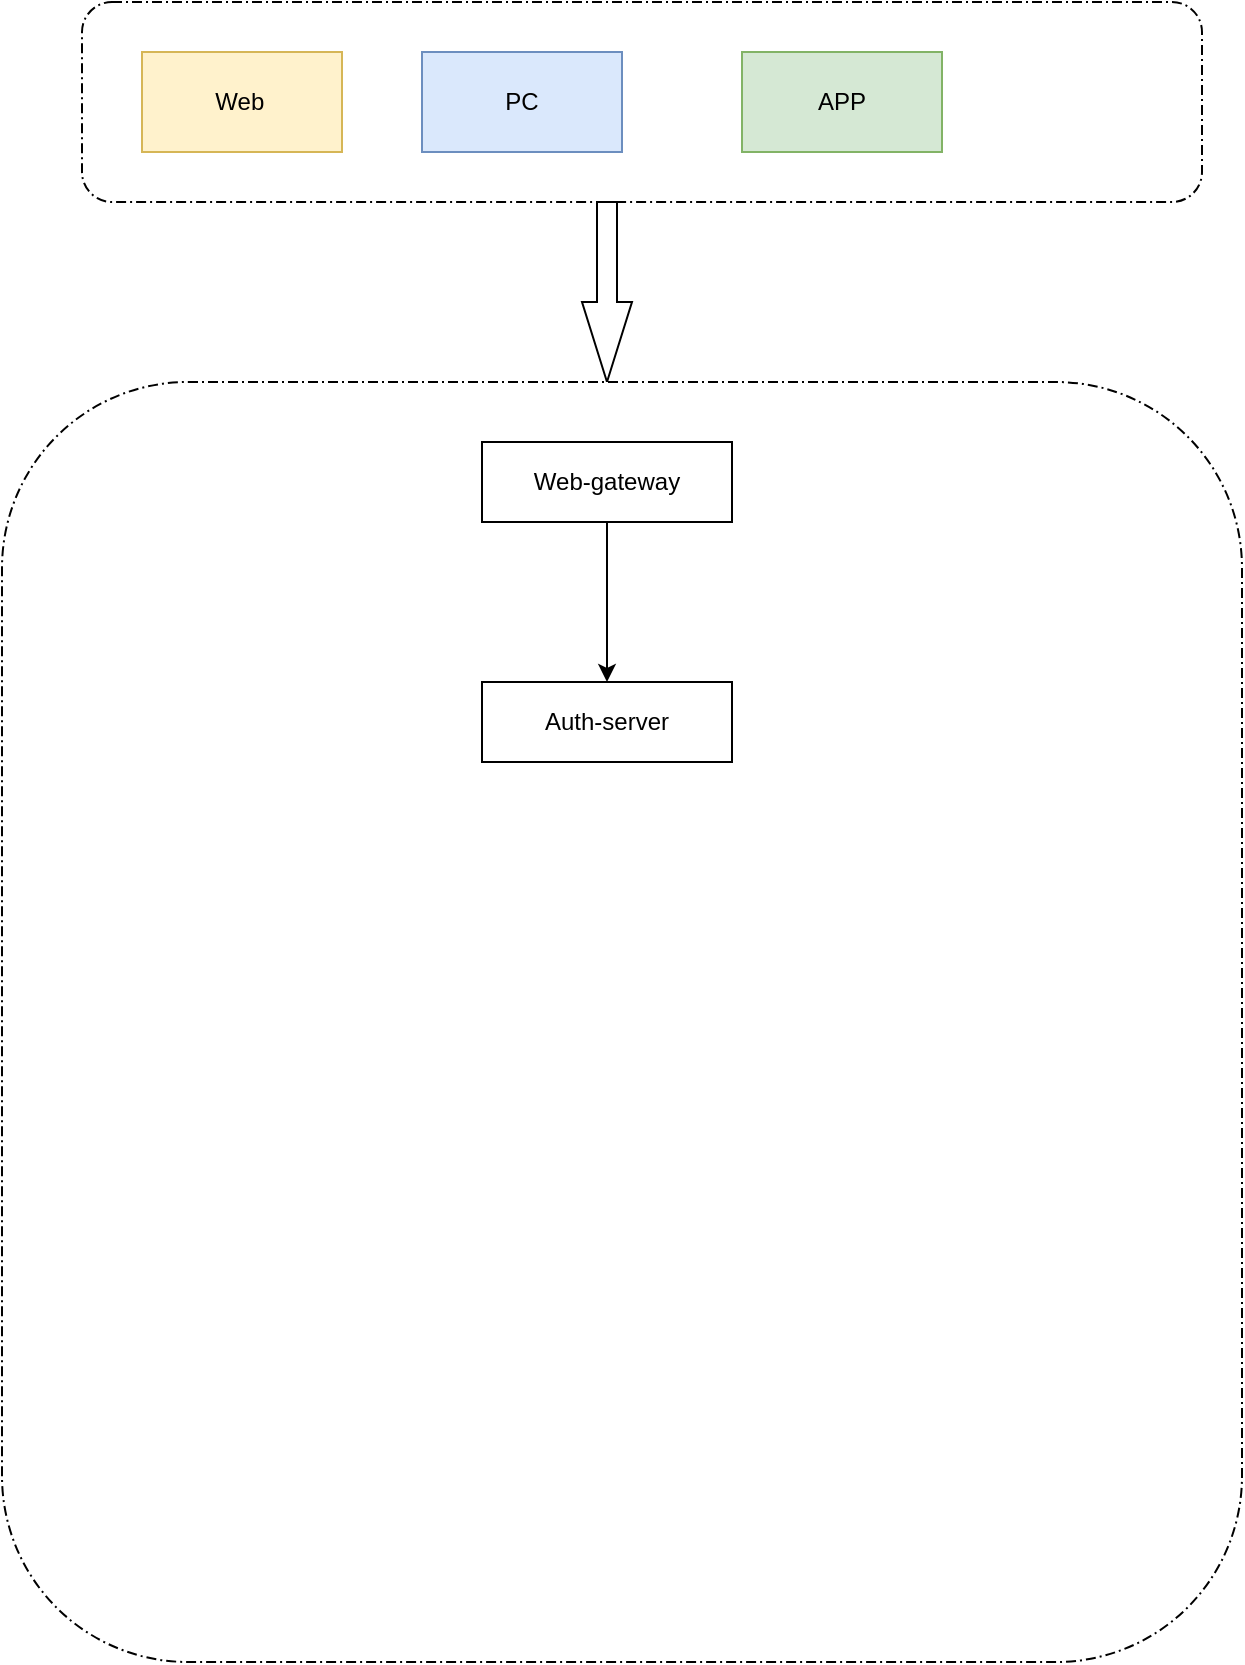 <mxfile version="25.0.3">
  <diagram name="Page-1" id="e7e014a7-5840-1c2e-5031-d8a46d1fe8dd">
    <mxGraphModel dx="1050" dy="530" grid="1" gridSize="10" guides="1" tooltips="1" connect="1" arrows="1" fold="1" page="1" pageScale="1" pageWidth="1169" pageHeight="826" background="none" math="0" shadow="0">
      <root>
        <mxCell id="0" />
        <mxCell id="1" parent="0" />
        <mxCell id="9wH98GNse-QUe83l21Sy-59" value="" style="points=[[0.25,0,0],[0.5,0,0],[0.75,0,0],[1,0.25,0],[1,0.5,0],[1,0.75,0],[0.75,1,0],[0.5,1,0],[0.25,1,0],[0,0.75,0],[0,0.5,0],[0,0.25,0]];rounded=1;dashed=1;dashPattern=5 2 1 2;labelPosition=center;verticalLabelPosition=middle;align=center;verticalAlign=middle;fontSize=8;html=1;whiteSpace=wrap;" vertex="1" parent="1">
          <mxGeometry x="340" y="290" width="560" height="100" as="geometry" />
        </mxCell>
        <mxCell id="9wH98GNse-QUe83l21Sy-60" value="Web&lt;span style=&quot;white-space: pre;&quot;&gt;&#x9;&lt;/span&gt;" style="html=1;dashed=0;whiteSpace=wrap;fillColor=#fff2cc;strokeColor=#d6b656;" vertex="1" parent="1">
          <mxGeometry x="370" y="315" width="100" height="50" as="geometry" />
        </mxCell>
        <mxCell id="9wH98GNse-QUe83l21Sy-61" value="PC" style="html=1;dashed=0;whiteSpace=wrap;fillColor=#dae8fc;strokeColor=#6c8ebf;" vertex="1" parent="1">
          <mxGeometry x="510" y="315" width="100" height="50" as="geometry" />
        </mxCell>
        <mxCell id="9wH98GNse-QUe83l21Sy-62" value="APP" style="html=1;dashed=0;whiteSpace=wrap;fillColor=#d5e8d4;strokeColor=#82b366;" vertex="1" parent="1">
          <mxGeometry x="670" y="315" width="100" height="50" as="geometry" />
        </mxCell>
        <mxCell id="9wH98GNse-QUe83l21Sy-63" value="" style="html=1;shadow=0;dashed=0;align=center;verticalAlign=middle;shape=mxgraph.arrows2.arrow;dy=0.6;dx=40;direction=south;notch=0;" vertex="1" parent="1">
          <mxGeometry x="590" y="390" width="25" height="90" as="geometry" />
        </mxCell>
        <mxCell id="9wH98GNse-QUe83l21Sy-65" value="" style="points=[[0.25,0,0],[0.5,0,0],[0.75,0,0],[1,0.25,0],[1,0.5,0],[1,0.75,0],[0.75,1,0],[0.5,1,0],[0.25,1,0],[0,0.75,0],[0,0.5,0],[0,0.25,0]];rounded=1;dashed=1;dashPattern=5 2 1 2;labelPosition=center;verticalLabelPosition=middle;align=center;verticalAlign=middle;fontSize=8;html=1;whiteSpace=wrap;" vertex="1" parent="1">
          <mxGeometry x="300" y="480" width="620" height="640" as="geometry" />
        </mxCell>
        <mxCell id="9wH98GNse-QUe83l21Sy-68" value="" style="edgeStyle=orthogonalEdgeStyle;rounded=0;orthogonalLoop=1;jettySize=auto;html=1;" edge="1" parent="1" source="9wH98GNse-QUe83l21Sy-66" target="9wH98GNse-QUe83l21Sy-67">
          <mxGeometry relative="1" as="geometry" />
        </mxCell>
        <mxCell id="9wH98GNse-QUe83l21Sy-66" value="Web-gateway" style="rounded=0;whiteSpace=wrap;html=1;" vertex="1" parent="1">
          <mxGeometry x="540" y="510" width="125" height="40" as="geometry" />
        </mxCell>
        <mxCell id="9wH98GNse-QUe83l21Sy-67" value="Auth-server" style="rounded=0;whiteSpace=wrap;html=1;" vertex="1" parent="1">
          <mxGeometry x="540" y="630" width="125" height="40" as="geometry" />
        </mxCell>
      </root>
    </mxGraphModel>
  </diagram>
</mxfile>
